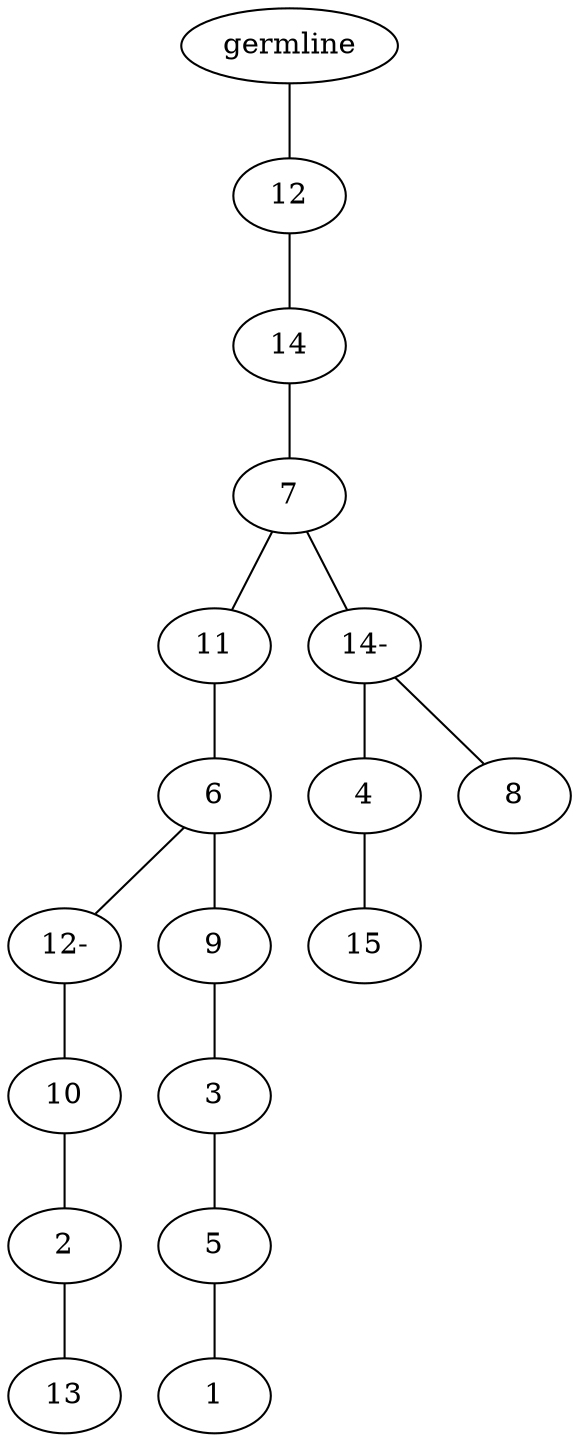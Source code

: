 graph tree {
    "140572623118048" [label="germline"];
    "140572623045680" [label="12"];
    "140572623014496" [label="14"];
    "140572623014208" [label="7"];
    "140572623013200" [label="11"];
    "140572623013776" [label="6"];
    "140572623138528" [label="12-"];
    "140572623137616" [label="10"];
    "140572623137712" [label="2"];
    "140572623137952" [label="13"];
    "140572623014976" [label="9"];
    "140572623138048" [label="3"];
    "140572623136944" [label="5"];
    "140572623137328" [label="1"];
    "140572623015264" [label="14-"];
    "140572623015408" [label="4"];
    "140572623138672" [label="15"];
    "140572623136320" [label="8"];
    "140572623118048" -- "140572623045680";
    "140572623045680" -- "140572623014496";
    "140572623014496" -- "140572623014208";
    "140572623014208" -- "140572623013200";
    "140572623014208" -- "140572623015264";
    "140572623013200" -- "140572623013776";
    "140572623013776" -- "140572623138528";
    "140572623013776" -- "140572623014976";
    "140572623138528" -- "140572623137616";
    "140572623137616" -- "140572623137712";
    "140572623137712" -- "140572623137952";
    "140572623014976" -- "140572623138048";
    "140572623138048" -- "140572623136944";
    "140572623136944" -- "140572623137328";
    "140572623015264" -- "140572623015408";
    "140572623015264" -- "140572623136320";
    "140572623015408" -- "140572623138672";
}
